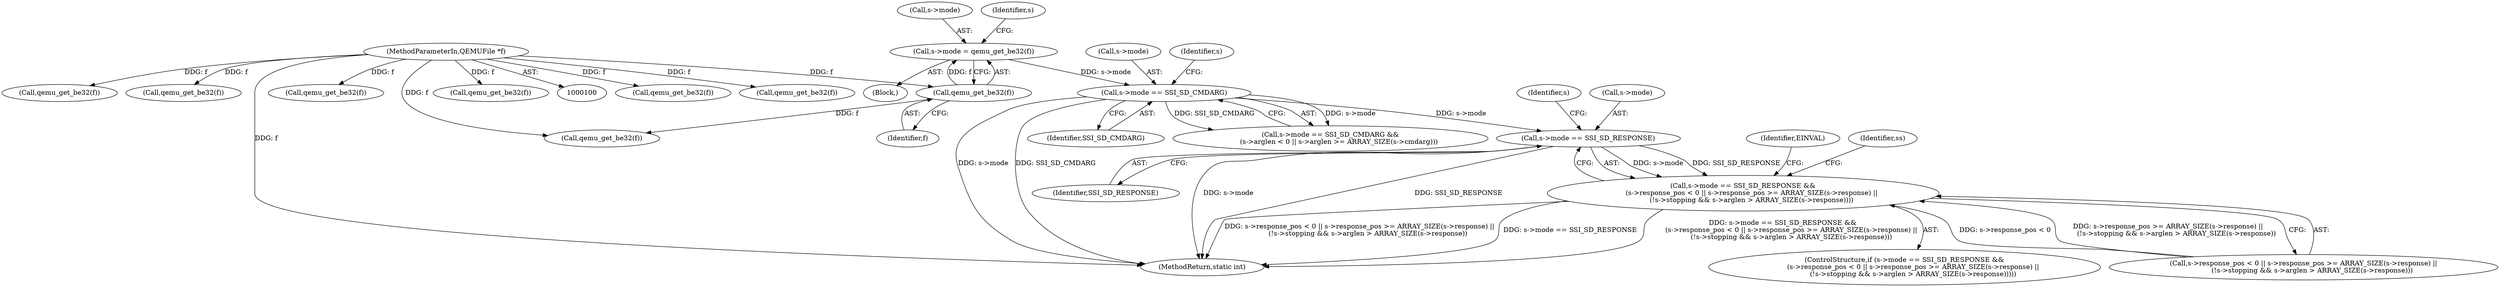digraph "0_qemu_a9c380db3b8c6af19546a68145c8d1438a09c92b@pointer" {
"1000215" [label="(Call,s->mode == SSI_SD_RESPONSE)"];
"1000178" [label="(Call,s->mode == SSI_SD_CMDARG)"];
"1000124" [label="(Call,s->mode = qemu_get_be32(f))"];
"1000128" [label="(Call,qemu_get_be32(f))"];
"1000101" [label="(MethodParameterIn,QEMUFile *f)"];
"1000214" [label="(Call,s->mode == SSI_SD_RESPONSE &&\n        (s->response_pos < 0 || s->response_pos >= ARRAY_SIZE(s->response) ||\n        (!s->stopping && s->arglen > ARRAY_SIZE(s->response))))"];
"1000182" [label="(Identifier,SSI_SD_CMDARG)"];
"1000128" [label="(Call,qemu_get_be32(f))"];
"1000220" [label="(Call,s->response_pos < 0 || s->response_pos >= ARRAY_SIZE(s->response) ||\n        (!s->stopping && s->arglen > ARRAY_SIZE(s->response)))"];
"1000151" [label="(Call,qemu_get_be32(f))"];
"1000186" [label="(Identifier,s)"];
"1000177" [label="(Call,s->mode == SSI_SD_CMDARG &&\n        (s->arglen < 0 || s->arglen >= ARRAY_SIZE(s->cmdarg)))"];
"1000223" [label="(Identifier,s)"];
"1000256" [label="(Call,qemu_get_be32(f))"];
"1000215" [label="(Call,s->mode == SSI_SD_RESPONSE)"];
"1000205" [label="(Call,qemu_get_be32(f))"];
"1000104" [label="(Block,)"];
"1000213" [label="(ControlStructure,if (s->mode == SSI_SD_RESPONSE &&\n        (s->response_pos < 0 || s->response_pos >= ARRAY_SIZE(s->response) ||\n        (!s->stopping && s->arglen > ARRAY_SIZE(s->response)))))"];
"1000251" [label="(Identifier,EINVAL)"];
"1000219" [label="(Identifier,SSI_SD_RESPONSE)"];
"1000101" [label="(MethodParameterIn,QEMUFile *f)"];
"1000214" [label="(Call,s->mode == SSI_SD_RESPONSE &&\n        (s->response_pos < 0 || s->response_pos >= ARRAY_SIZE(s->response) ||\n        (!s->stopping && s->arglen > ARRAY_SIZE(s->response))))"];
"1000216" [label="(Call,s->mode)"];
"1000211" [label="(Call,qemu_get_be32(f))"];
"1000124" [label="(Call,s->mode = qemu_get_be32(f))"];
"1000129" [label="(Identifier,f)"];
"1000300" [label="(MethodReturn,static int)"];
"1000178" [label="(Call,s->mode == SSI_SD_CMDARG)"];
"1000125" [label="(Call,s->mode)"];
"1000168" [label="(Call,qemu_get_be32(f))"];
"1000179" [label="(Call,s->mode)"];
"1000134" [label="(Call,qemu_get_be32(f))"];
"1000132" [label="(Identifier,s)"];
"1000174" [label="(Call,qemu_get_be32(f))"];
"1000254" [label="(Identifier,ss)"];
"1000215" -> "1000214"  [label="AST: "];
"1000215" -> "1000219"  [label="CFG: "];
"1000216" -> "1000215"  [label="AST: "];
"1000219" -> "1000215"  [label="AST: "];
"1000223" -> "1000215"  [label="CFG: "];
"1000214" -> "1000215"  [label="CFG: "];
"1000215" -> "1000300"  [label="DDG: s->mode"];
"1000215" -> "1000300"  [label="DDG: SSI_SD_RESPONSE"];
"1000215" -> "1000214"  [label="DDG: s->mode"];
"1000215" -> "1000214"  [label="DDG: SSI_SD_RESPONSE"];
"1000178" -> "1000215"  [label="DDG: s->mode"];
"1000178" -> "1000177"  [label="AST: "];
"1000178" -> "1000182"  [label="CFG: "];
"1000179" -> "1000178"  [label="AST: "];
"1000182" -> "1000178"  [label="AST: "];
"1000186" -> "1000178"  [label="CFG: "];
"1000177" -> "1000178"  [label="CFG: "];
"1000178" -> "1000300"  [label="DDG: s->mode"];
"1000178" -> "1000300"  [label="DDG: SSI_SD_CMDARG"];
"1000178" -> "1000177"  [label="DDG: s->mode"];
"1000178" -> "1000177"  [label="DDG: SSI_SD_CMDARG"];
"1000124" -> "1000178"  [label="DDG: s->mode"];
"1000124" -> "1000104"  [label="AST: "];
"1000124" -> "1000128"  [label="CFG: "];
"1000125" -> "1000124"  [label="AST: "];
"1000128" -> "1000124"  [label="AST: "];
"1000132" -> "1000124"  [label="CFG: "];
"1000128" -> "1000124"  [label="DDG: f"];
"1000128" -> "1000129"  [label="CFG: "];
"1000129" -> "1000128"  [label="AST: "];
"1000101" -> "1000128"  [label="DDG: f"];
"1000128" -> "1000134"  [label="DDG: f"];
"1000101" -> "1000100"  [label="AST: "];
"1000101" -> "1000300"  [label="DDG: f"];
"1000101" -> "1000134"  [label="DDG: f"];
"1000101" -> "1000151"  [label="DDG: f"];
"1000101" -> "1000168"  [label="DDG: f"];
"1000101" -> "1000174"  [label="DDG: f"];
"1000101" -> "1000205"  [label="DDG: f"];
"1000101" -> "1000211"  [label="DDG: f"];
"1000101" -> "1000256"  [label="DDG: f"];
"1000214" -> "1000213"  [label="AST: "];
"1000214" -> "1000220"  [label="CFG: "];
"1000220" -> "1000214"  [label="AST: "];
"1000251" -> "1000214"  [label="CFG: "];
"1000254" -> "1000214"  [label="CFG: "];
"1000214" -> "1000300"  [label="DDG: s->mode == SSI_SD_RESPONSE &&\n        (s->response_pos < 0 || s->response_pos >= ARRAY_SIZE(s->response) ||\n        (!s->stopping && s->arglen > ARRAY_SIZE(s->response)))"];
"1000214" -> "1000300"  [label="DDG: s->response_pos < 0 || s->response_pos >= ARRAY_SIZE(s->response) ||\n        (!s->stopping && s->arglen > ARRAY_SIZE(s->response))"];
"1000214" -> "1000300"  [label="DDG: s->mode == SSI_SD_RESPONSE"];
"1000220" -> "1000214"  [label="DDG: s->response_pos < 0"];
"1000220" -> "1000214"  [label="DDG: s->response_pos >= ARRAY_SIZE(s->response) ||\n        (!s->stopping && s->arglen > ARRAY_SIZE(s->response))"];
}
